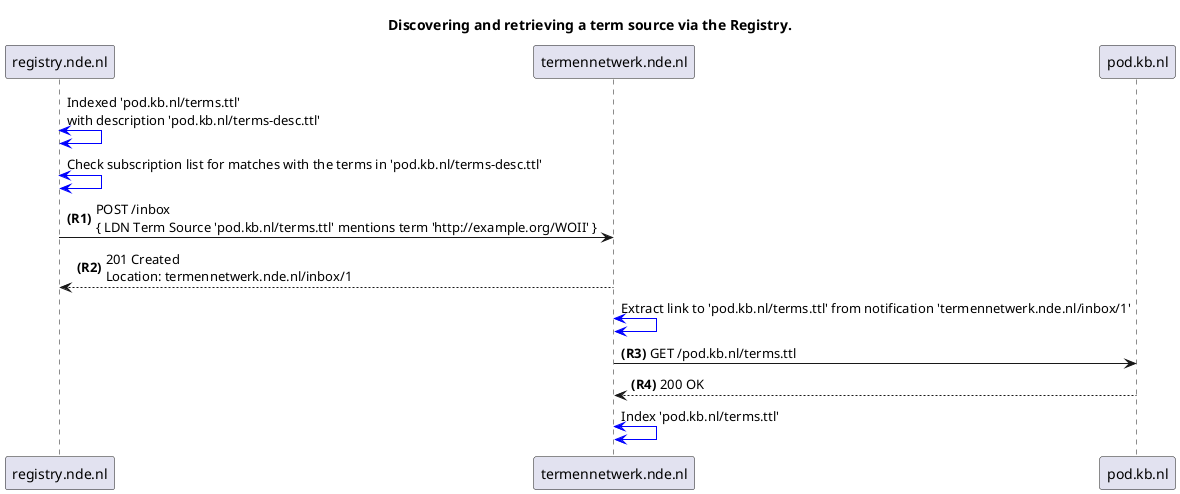 @startuml dataset-discovery

title
 Discovering and retrieving a term source via the Registry.
end title

autonumber "<b>(R0)"
participant registry.nde.nl as R
participant termennetwerk.nde.nl as S
participant pod.kb.nl as Pod

autonumber stop
R <-[#0000FF]> R: Indexed 'pod.kb.nl/terms.ttl'\nwith description 'pod.kb.nl/terms-desc.ttl'
R <-[#0000FF]> R: Check subscription list for matches with the terms in 'pod.kb.nl/terms-desc.ttl'

autonumber resume
R -> S: POST /inbox\n{ LDN Term Source 'pod.kb.nl/terms.ttl' mentions term 'http://example.org/WOII' }
R <-- S: 201 Created\nLocation: termennetwerk.nde.nl/inbox/1

autonumber stop
S <-[#0000FF]> S: Extract link to 'pod.kb.nl/terms.ttl' from notification 'termennetwerk.nde.nl/inbox/1'

autonumber resume
S -> Pod: GET /pod.kb.nl/terms.ttl
S <-- Pod: 200 OK

autonumber stop
S <-[#0000FF]> S: Index 'pod.kb.nl/terms.ttl'

@enduml